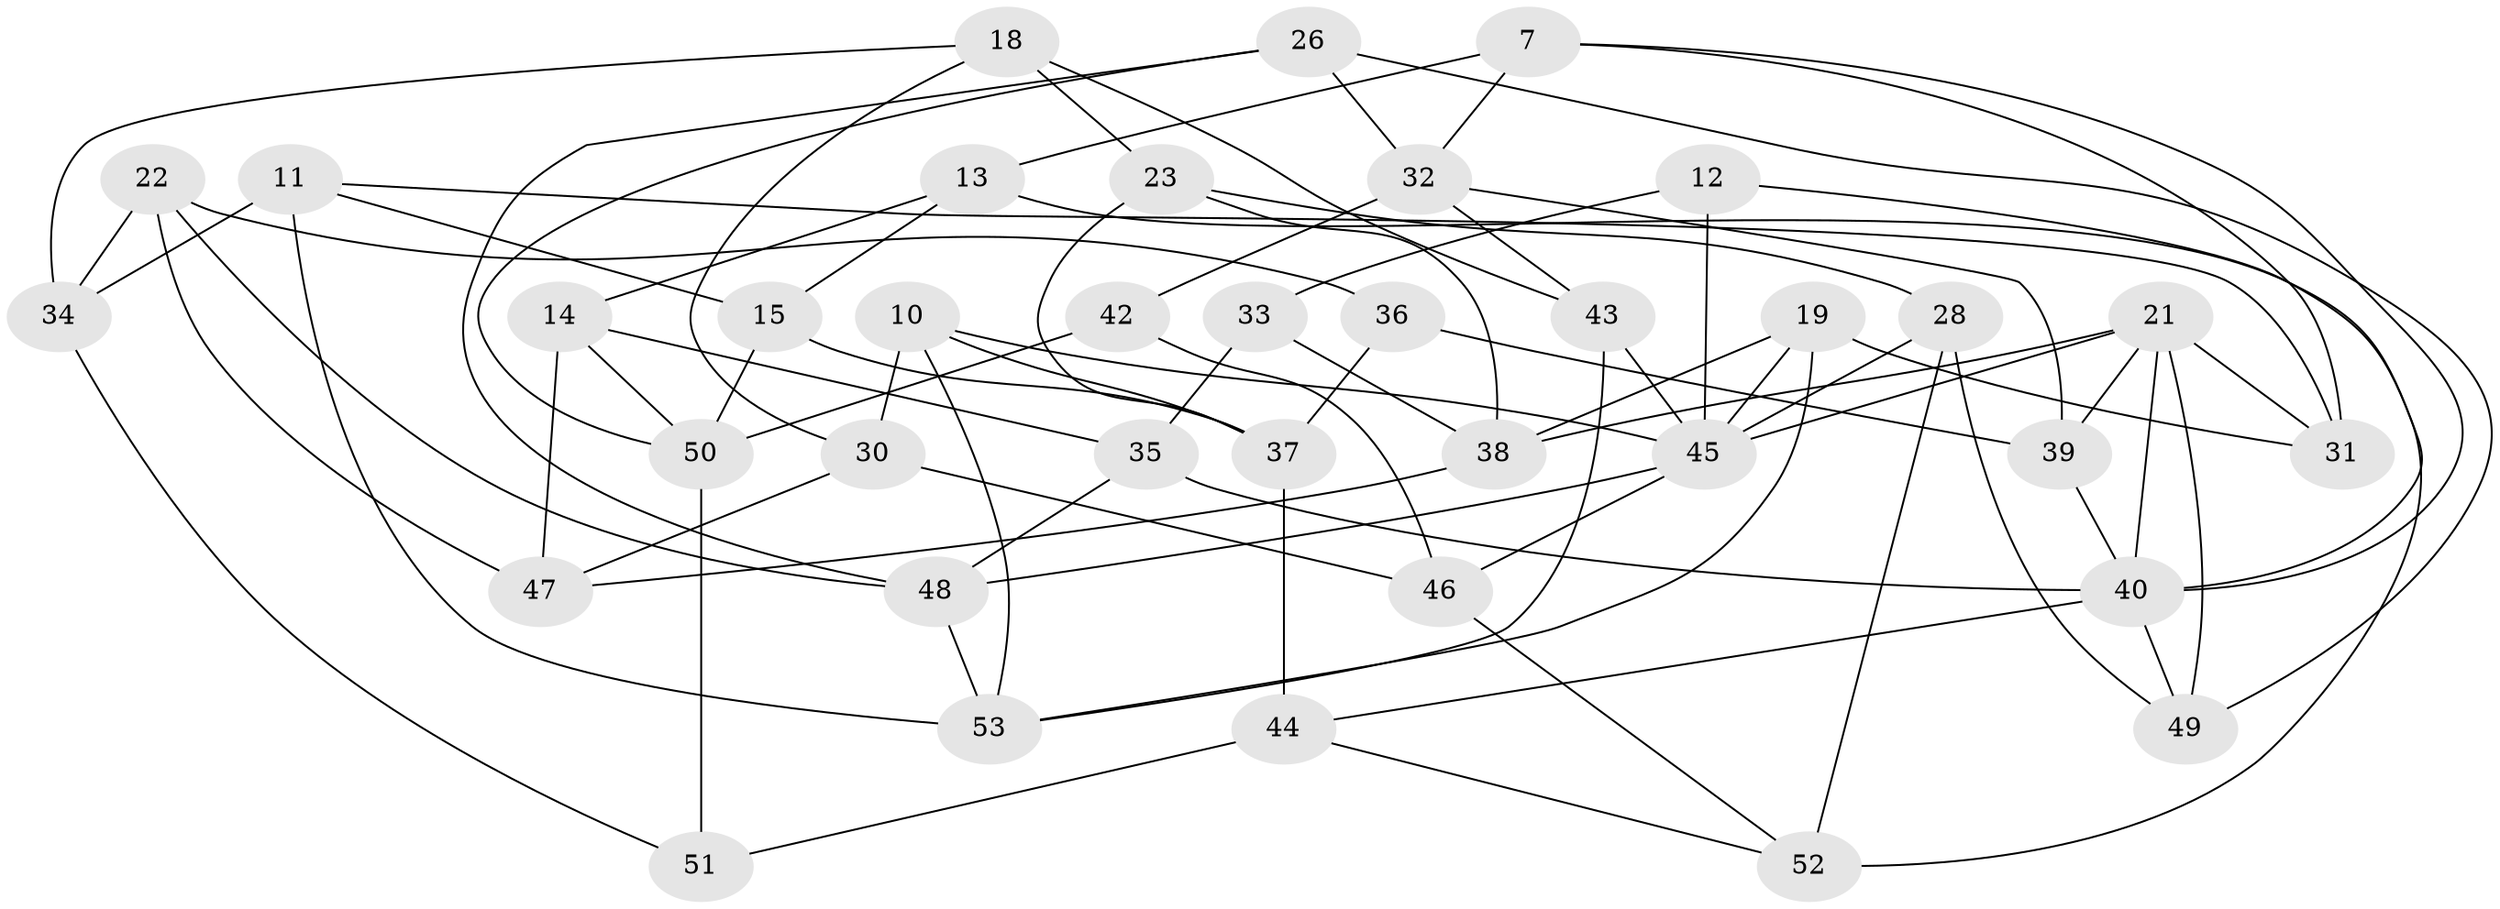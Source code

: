 // original degree distribution, {4: 1.0}
// Generated by graph-tools (version 1.1) at 2025/04/03/04/25 22:04:03]
// undirected, 37 vertices, 79 edges
graph export_dot {
graph [start="1"]
  node [color=gray90,style=filled];
  7;
  10;
  11;
  12 [super="+2"];
  13;
  14;
  15;
  18;
  19;
  21 [super="+16"];
  22;
  23;
  26;
  28;
  30;
  31;
  32 [super="+24"];
  33;
  34;
  35;
  36;
  37 [super="+8"];
  38 [super="+5"];
  39;
  40 [super="+4+17"];
  42;
  43;
  44;
  45 [super="+29+25"];
  46;
  47;
  48 [super="+3+20"];
  49;
  50 [super="+41"];
  51;
  52;
  53 [super="+27"];
  7 -- 31;
  7 -- 13;
  7 -- 32;
  7 -- 40;
  10 -- 53;
  10 -- 30;
  10 -- 37;
  10 -- 45;
  11 -- 34;
  11 -- 31;
  11 -- 15;
  11 -- 53;
  12 -- 45 [weight=2];
  12 -- 33 [weight=2];
  12 -- 40 [weight=2];
  13 -- 15;
  13 -- 52;
  13 -- 14;
  14 -- 35;
  14 -- 47;
  14 -- 50;
  15 -- 50;
  15 -- 37;
  18 -- 30;
  18 -- 43;
  18 -- 34;
  18 -- 23;
  19 -- 53;
  19 -- 38;
  19 -- 31;
  19 -- 45;
  21 -- 40;
  21 -- 31;
  21 -- 45 [weight=2];
  21 -- 49;
  21 -- 38 [weight=2];
  21 -- 39;
  22 -- 34;
  22 -- 36;
  22 -- 48;
  22 -- 47;
  23 -- 38;
  23 -- 37;
  23 -- 28;
  26 -- 49;
  26 -- 32;
  26 -- 50;
  26 -- 48;
  28 -- 52;
  28 -- 49;
  28 -- 45;
  30 -- 46;
  30 -- 47;
  32 -- 42 [weight=2];
  32 -- 43;
  32 -- 39;
  33 -- 35;
  33 -- 38;
  34 -- 51;
  35 -- 40;
  35 -- 48;
  36 -- 39;
  36 -- 37 [weight=2];
  37 -- 44;
  38 -- 47;
  39 -- 40;
  40 -- 49;
  40 -- 44;
  42 -- 46;
  42 -- 50;
  43 -- 53;
  43 -- 45;
  44 -- 52;
  44 -- 51;
  45 -- 48 [weight=3];
  45 -- 46;
  46 -- 52;
  48 -- 53 [weight=2];
  50 -- 51 [weight=2];
}
